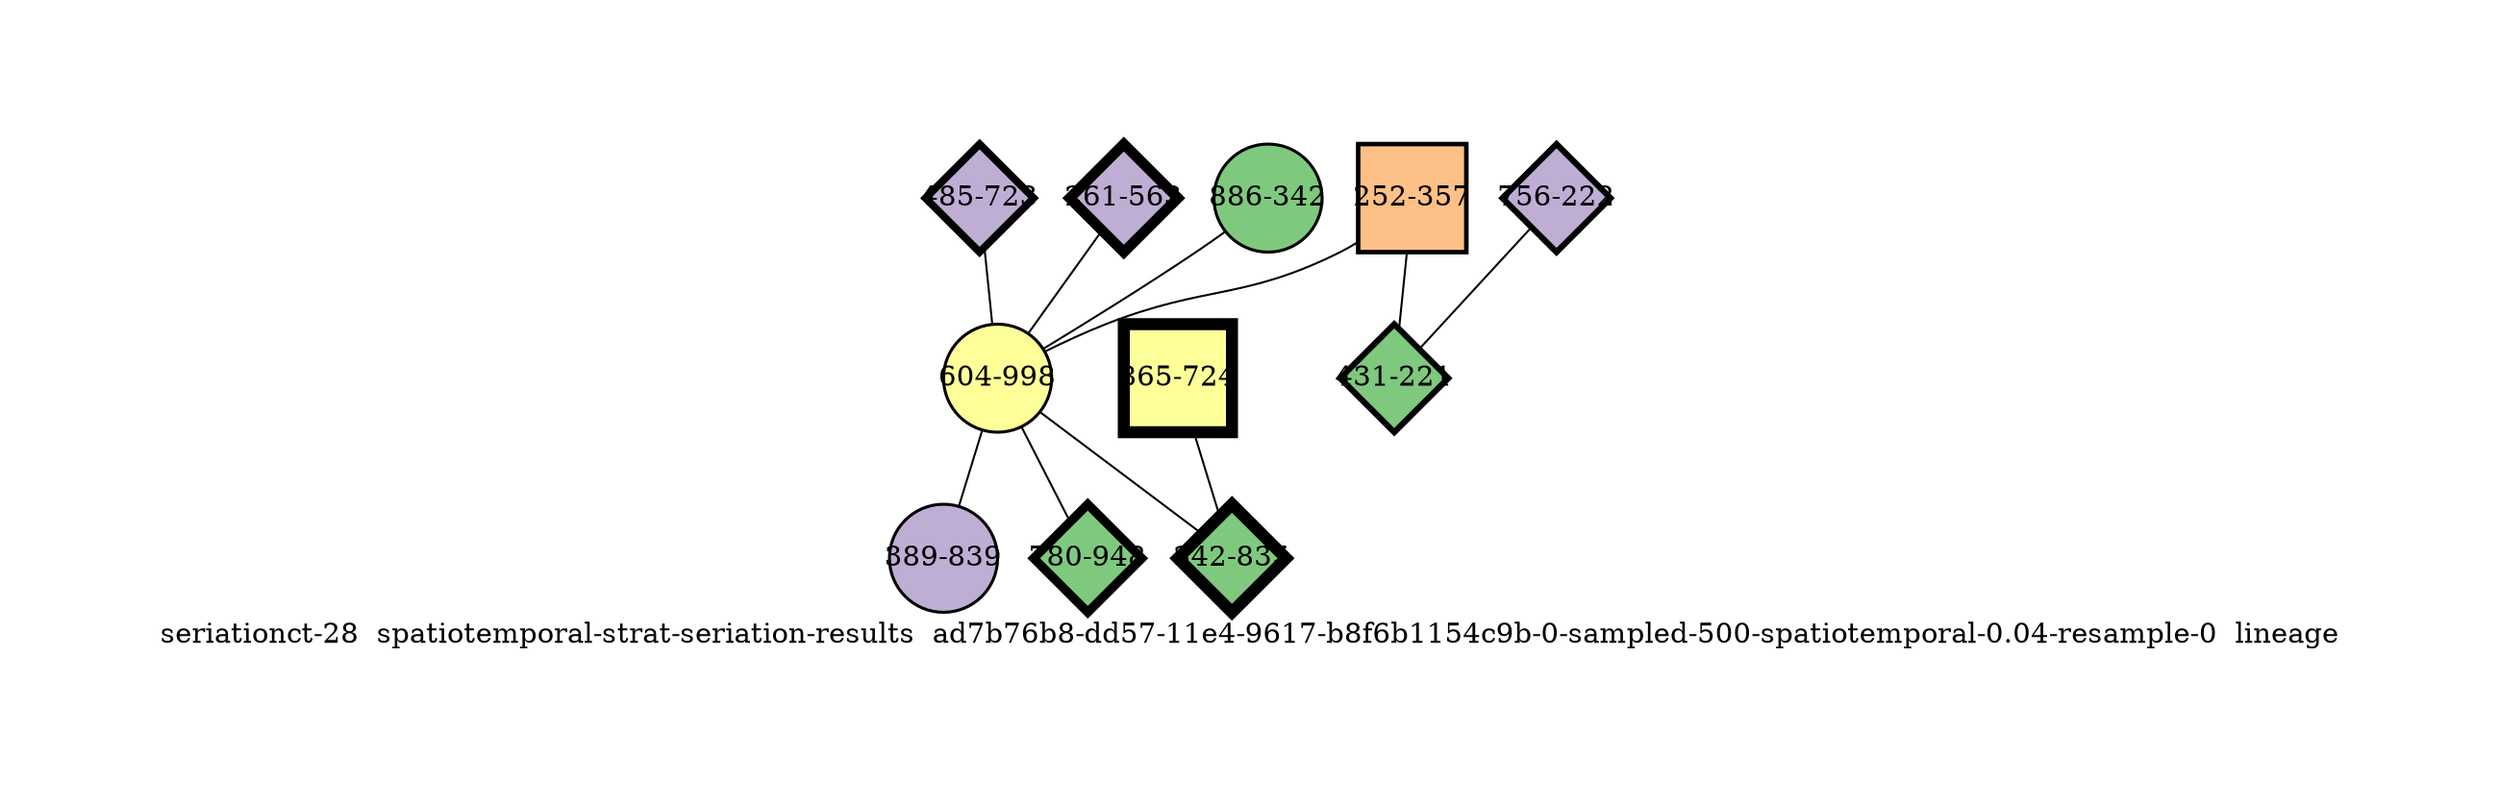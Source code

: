 strict graph "seriationct-28  spatiotemporal-strat-seriation-results  ad7b76b8-dd57-11e4-9617-b8f6b1154c9b-0-sampled-500-spatiotemporal-0.04-resample-0  lineage" {
labelloc=b;
ratio=auto;
pad="1.0";
label="seriationct-28  spatiotemporal-strat-seriation-results  ad7b76b8-dd57-11e4-9617-b8f6b1154c9b-0-sampled-500-spatiotemporal-0.04-resample-0  lineage";
node [width="0.75", style=filled, fixedsize=true, height="0.75", shape=circle, label=""];
0 [xCoordinate="723.0", appears_in_slice=5, yCoordinate="485.0", colorscheme=accent8, lineage_id=2, short_label="485-723", label="485-723", shape=diamond, cluster_id=1, fillcolor=2, size="500.0", id=0, penwidth="3.75"];
1 [xCoordinate="563.0", appears_in_slice=7, yCoordinate="261.0", colorscheme=accent8, lineage_id=2, short_label="261-563", label="261-563", shape=diamond, cluster_id=1, fillcolor=2, size="500.0", id=1, penwidth="5.25"];
2 [xCoordinate="342.0", appears_in_slice=2, yCoordinate="886.0", colorscheme=accent8, lineage_id=0, short_label="886-342", label="886-342", shape=circle, cluster_id=0, fillcolor=1, size="500.0", id=2, penwidth="1.5"];
3 [xCoordinate="222.0", appears_in_slice=4, yCoordinate="756.0", colorscheme=accent8, lineage_id=2, short_label="756-222", label="756-222", shape=diamond, cluster_id=1, fillcolor=2, size="500.0", id=3, penwidth="3.0"];
4 [xCoordinate="357.0", appears_in_slice=3, yCoordinate="252.0", colorscheme=accent8, lineage_id=1, short_label="252-357", label="252-357", shape=square, cluster_id=2, fillcolor=3, size="500.0", id=4, penwidth="2.25"];
5 [xCoordinate="724.0", appears_in_slice=8, yCoordinate="865.0", colorscheme=accent8, lineage_id=1, short_label="865-724", label="865-724", shape=square, cluster_id=3, fillcolor=4, size="500.0", id=5, penwidth="6.0"];
6 [xCoordinate="998.0", appears_in_slice=2, yCoordinate="604.0", colorscheme=accent8, lineage_id=0, short_label="604-998", label="604-998", shape=circle, cluster_id=3, fillcolor=4, size="500.0", id=6, penwidth="1.5"];
7 [xCoordinate="839.0", appears_in_slice=2, yCoordinate="389.0", colorscheme=accent8, lineage_id=0, short_label="389-839", label="389-839", shape=circle, cluster_id=1, fillcolor=2, size="500.0", id=7, penwidth="1.5"];
8 [xCoordinate="835.0", appears_in_slice=8, yCoordinate="342.0", colorscheme=accent8, lineage_id=2, short_label="342-835", label="342-835", shape=diamond, cluster_id=0, fillcolor=1, size="500.0", id=8, penwidth="6.0"];
9 [xCoordinate="221.0", appears_in_slice=4, yCoordinate="431.0", colorscheme=accent8, lineage_id=2, short_label="431-221", label="431-221", shape=diamond, cluster_id=0, fillcolor=1, size="500.0", id=9, penwidth="3.0"];
10 [xCoordinate="948.0", appears_in_slice=6, yCoordinate="780.0", colorscheme=accent8, lineage_id=2, short_label="780-948", label="780-948", shape=diamond, cluster_id=0, fillcolor=1, size="500.0", id=10, penwidth="4.5"];
0 -- 6  [inverseweight="3.08653736459", weight="0.323987654086"];
1 -- 6  [inverseweight="3.76099346675", weight="0.265887194126"];
2 -- 6  [inverseweight="4.17712255931", weight="0.239399248119"];
3 -- 9  [inverseweight="3.71585489472", weight="0.269117074895"];
4 -- 9  [inverseweight="3.65871071019", weight="0.273320324894"];
4 -- 6  [inverseweight="3.80539103467", weight="0.262785083291"];
5 -- 8  [inverseweight="3.80230885456", weight="0.262998098852"];
6 -- 7  [inverseweight="3.94275667304", weight="0.253629651263"];
6 -- 8  [inverseweight="3.6091911756", weight="0.277070388169"];
6 -- 10  [inverseweight="3.41124123265", weight="0.293148426569"];
}
